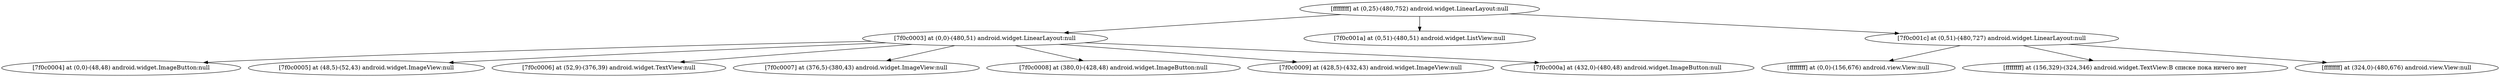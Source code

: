 strict digraph G {
  1 [ label="[ffffffff] at (0,25)-(480,752) android.widget.LinearLayout:null" ];
  2 [ label="[7f0c0003] at (0,0)-(480,51) android.widget.LinearLayout:null" ];
  3 [ label="[7f0c0004] at (0,0)-(48,48) android.widget.ImageButton:null" ];
  4 [ label="[7f0c0005] at (48,5)-(52,43) android.widget.ImageView:null" ];
  5 [ label="[7f0c0006] at (52,9)-(376,39) android.widget.TextView:null" ];
  6 [ label="[7f0c0007] at (376,5)-(380,43) android.widget.ImageView:null" ];
  7 [ label="[7f0c0008] at (380,0)-(428,48) android.widget.ImageButton:null" ];
  8 [ label="[7f0c0009] at (428,5)-(432,43) android.widget.ImageView:null" ];
  9 [ label="[7f0c000a] at (432,0)-(480,48) android.widget.ImageButton:null" ];
  10 [ label="[7f0c001a] at (0,51)-(480,51) android.widget.ListView:null" ];
  11 [ label="[7f0c001c] at (0,51)-(480,727) android.widget.LinearLayout:null" ];
  12 [ label="[ffffffff] at (0,0)-(156,676) android.view.View:null" ];
  13 [ label="[ffffffff] at (156,329)-(324,346) android.widget.TextView:В списке пока ничего нет" ];
  14 [ label="[ffffffff] at (324,0)-(480,676) android.view.View:null" ];
  1 -> 2;
  2 -> 3;
  2 -> 4;
  2 -> 5;
  2 -> 6;
  2 -> 7;
  2 -> 8;
  2 -> 9;
  1 -> 10;
  1 -> 11;
  11 -> 12;
  11 -> 13;
  11 -> 14;
}
